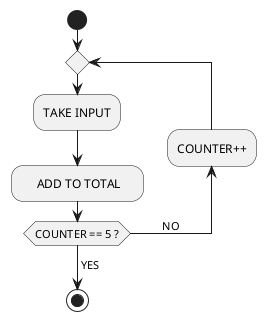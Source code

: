 @startuml
start

repeat

  :TAKE INPUT;

  :     ADD TO TOTAL    ;

  backward:COUNTER++;

repeat while (COUNTER == 5 ?) is (           NO)

->YES;

stop
@enduml
